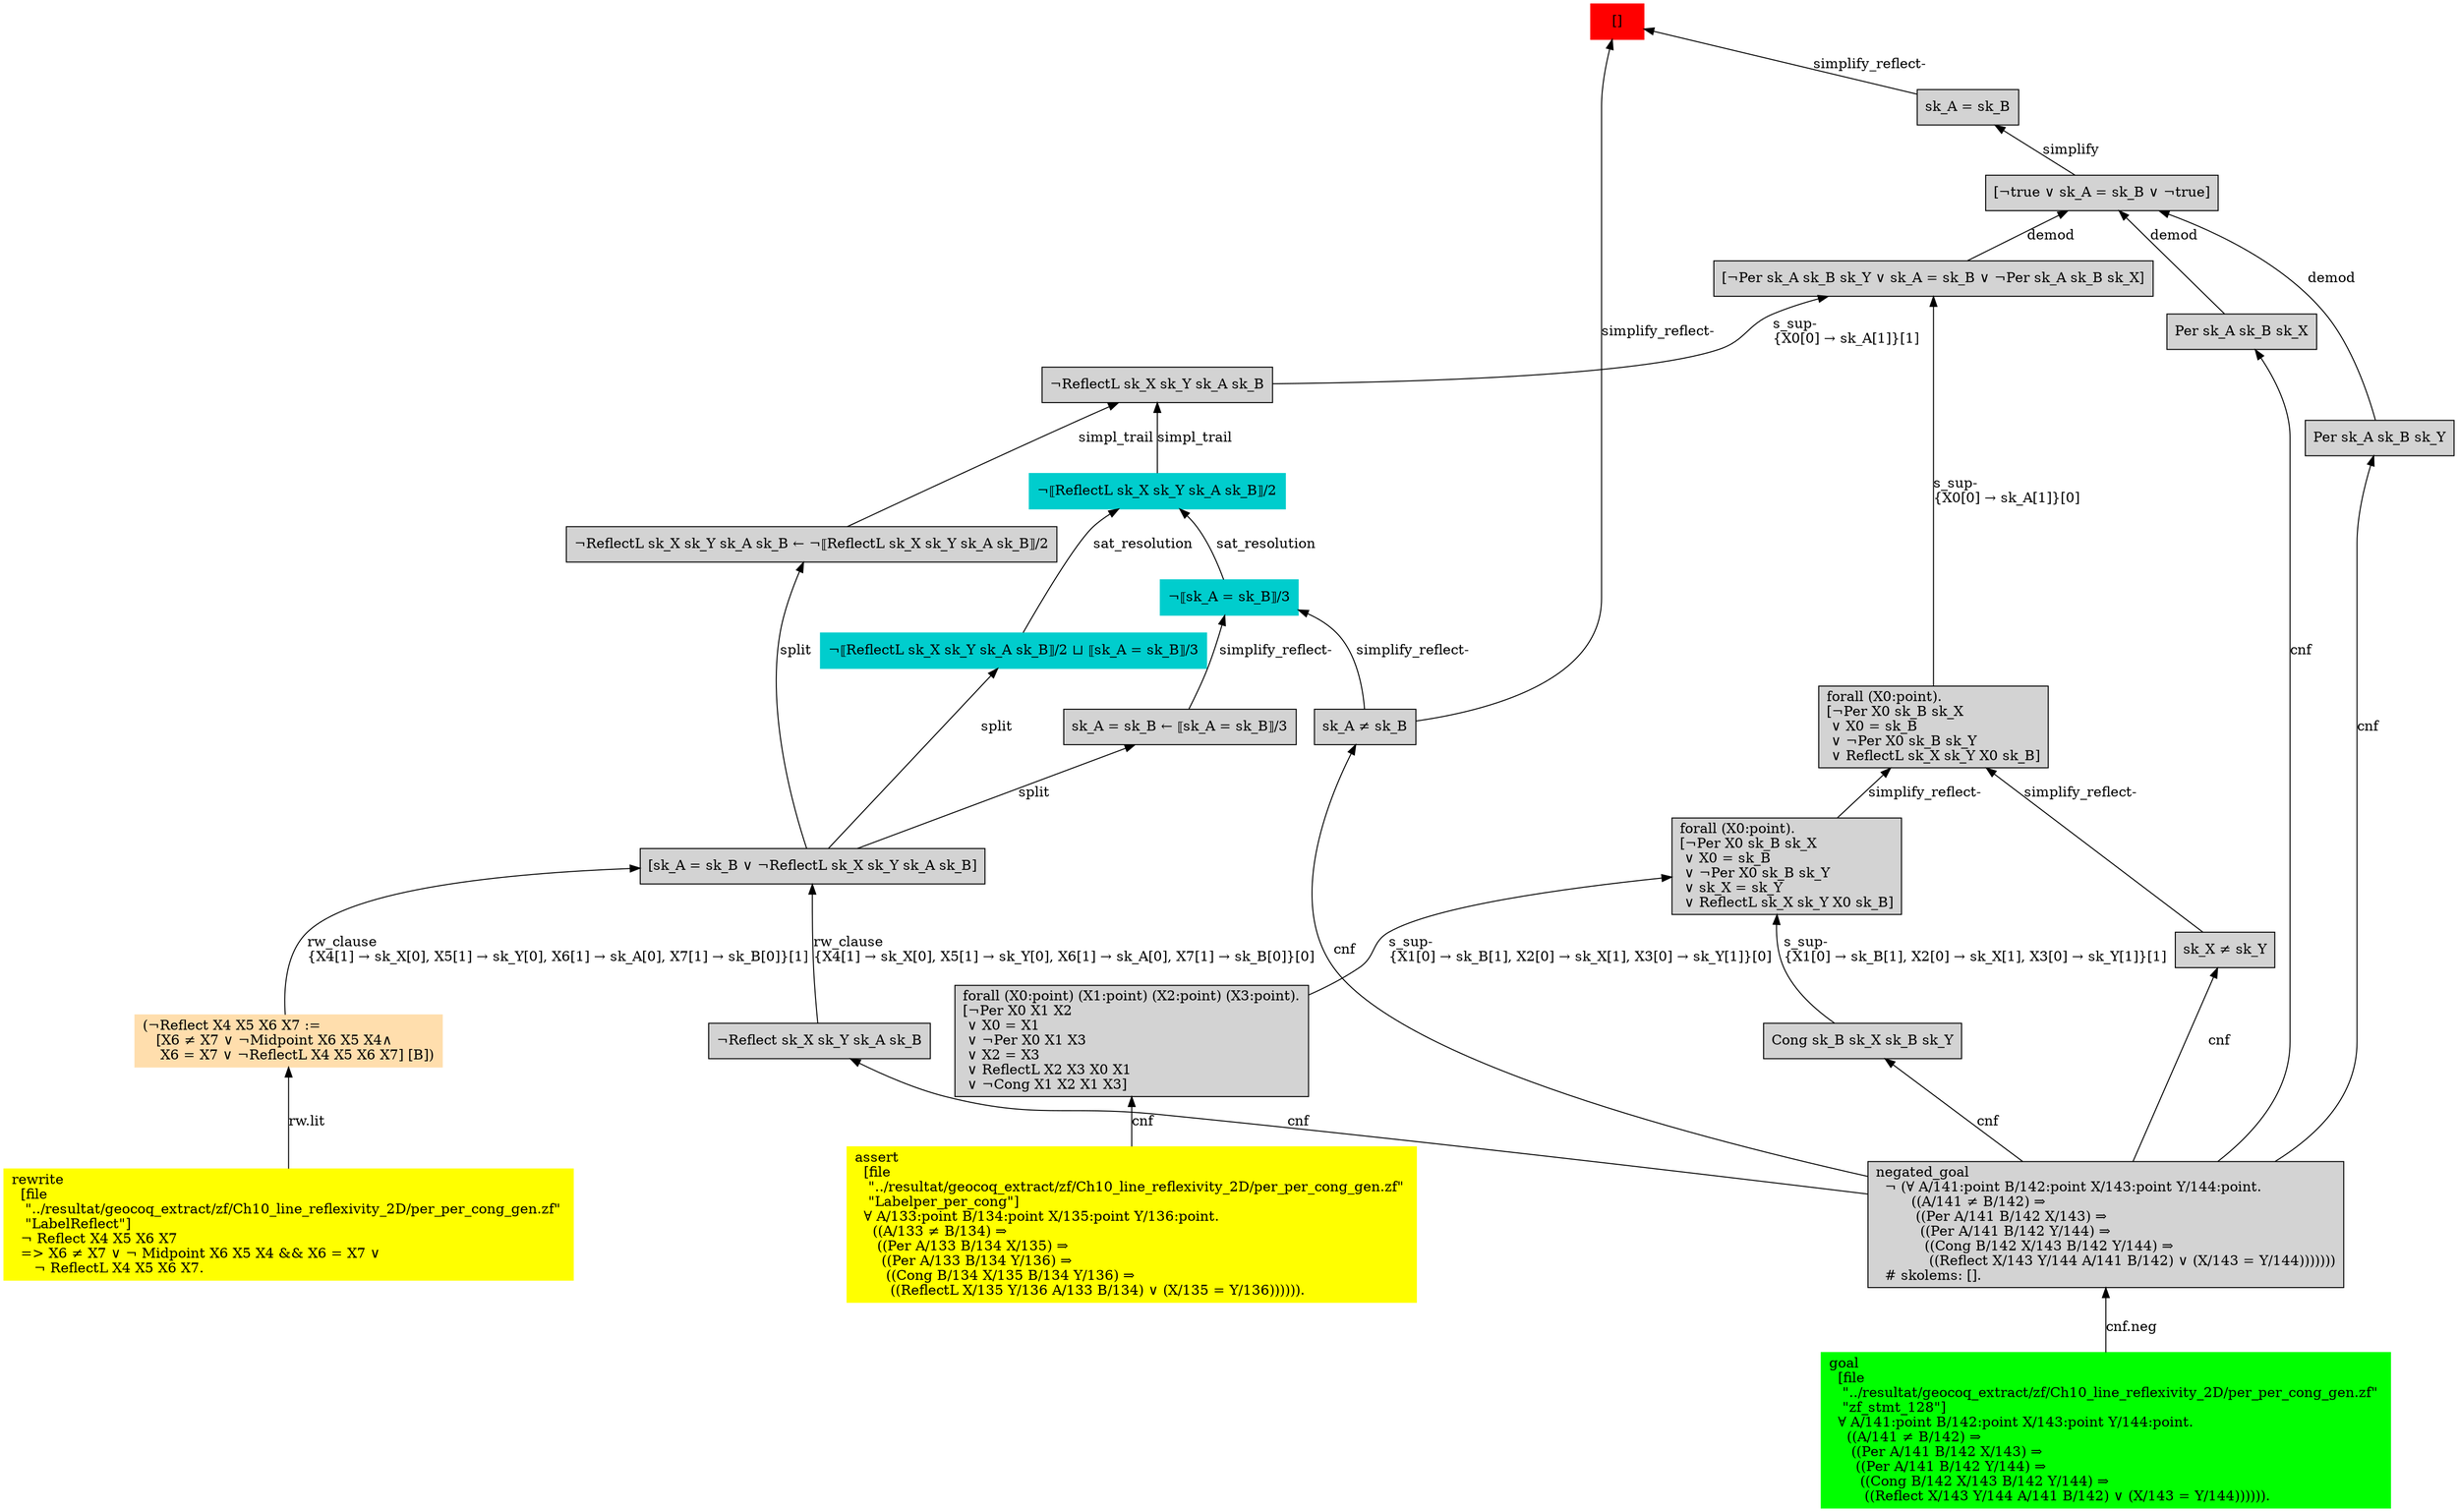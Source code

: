 digraph "unsat_graph" {
  vertex_0 [color=red, label="[]", shape=box, style=filled];
  vertex_0 -> vertex_1 [label="simplify_reflect-", dir="back"];
  vertex_1 [shape=box, label="sk_A ≠ sk_B\l", style=filled];
  vertex_1 -> vertex_2 [label="cnf", dir="back"];
  vertex_2 [shape=box, label="negated_goal\l  ¬ (∀ A/141:point B/142:point X/143:point Y/144:point.\l        ((A/141 ≠ B/142) ⇒\l         ((Per A/141 B/142 X/143) ⇒\l          ((Per A/141 B/142 Y/144) ⇒\l           ((Cong B/142 X/143 B/142 Y/144) ⇒\l            ((Reflect X/143 Y/144 A/141 B/142) ∨ (X/143 = Y/144)))))))\l  # skolems: [].\l", style=filled];
  vertex_2 -> vertex_3 [label="cnf.neg", dir="back"];
  vertex_3 [color=green, shape=box, label="goal\l  [file\l   \"../resultat/geocoq_extract/zf/Ch10_line_reflexivity_2D/per_per_cong_gen.zf\" \l   \"zf_stmt_128\"]\l  ∀ A/141:point B/142:point X/143:point Y/144:point.\l    ((A/141 ≠ B/142) ⇒\l     ((Per A/141 B/142 X/143) ⇒\l      ((Per A/141 B/142 Y/144) ⇒\l       ((Cong B/142 X/143 B/142 Y/144) ⇒\l        ((Reflect X/143 Y/144 A/141 B/142) ∨ (X/143 = Y/144)))))).\l", style=filled];
  vertex_0 -> vertex_4 [label="simplify_reflect-", dir="back"];
  vertex_4 [shape=box, label="sk_A = sk_B\l", style=filled];
  vertex_4 -> vertex_5 [label="simplify", dir="back"];
  vertex_5 [shape=box, label="[¬true ∨ sk_A = sk_B ∨ ¬true]\l", style=filled];
  vertex_5 -> vertex_6 [label="demod", dir="back"];
  vertex_6 [shape=box, label="Per sk_A sk_B sk_X\l", style=filled];
  vertex_6 -> vertex_2 [label="cnf", dir="back"];
  vertex_5 -> vertex_7 [label="demod", dir="back"];
  vertex_7 [shape=box, label="Per sk_A sk_B sk_Y\l", style=filled];
  vertex_7 -> vertex_2 [label="cnf", dir="back"];
  vertex_5 -> vertex_8 [label="demod", dir="back"];
  vertex_8 [shape=box, label="[¬Per sk_A sk_B sk_Y ∨ sk_A = sk_B ∨ ¬Per sk_A sk_B sk_X]\l", style=filled];
  vertex_8 -> vertex_9 [label="s_sup-\l\{X0[0] → sk_A[1]\}[1]\l", dir="back"];
  vertex_9 [shape=box, label="¬ReflectL sk_X sk_Y sk_A sk_B\l", style=filled];
  vertex_9 -> vertex_10 [label="simpl_trail", dir="back"];
  vertex_10 [color=cyan3, shape=box, label="¬⟦ReflectL sk_X sk_Y sk_A sk_B⟧/2\l", style=filled];
  vertex_10 -> vertex_11 [label="sat_resolution", dir="back"];
  vertex_11 [color=cyan3, shape=box, label="¬⟦sk_A = sk_B⟧/3\l", style=filled];
  vertex_11 -> vertex_1 [label="simplify_reflect-", dir="back"];
  vertex_11 -> vertex_12 [label="simplify_reflect-", dir="back"];
  vertex_12 [shape=box, label="sk_A = sk_B ← ⟦sk_A = sk_B⟧/3\l", style=filled];
  vertex_12 -> vertex_13 [label="split", dir="back"];
  vertex_13 [shape=box, label="[sk_A = sk_B ∨ ¬ReflectL sk_X sk_Y sk_A sk_B]\l", style=filled];
  vertex_13 -> vertex_14 [label="rw_clause\l\{X4[1] → sk_X[0], X5[1] → sk_Y[0], X6[1] → sk_A[0], X7[1] → sk_B[0]\}[1]\l", dir="back"];
  vertex_14 [color=navajowhite, shape=box, label="(¬Reflect X4 X5 X6 X7 :=\l   [X6 ≠ X7 ∨ ¬Midpoint X6 X5 X4∧\l    X6 = X7 ∨ ¬ReflectL X4 X5 X6 X7] [B])\l", style=filled];
  vertex_14 -> vertex_15 [label="rw.lit", dir="back"];
  vertex_15 [color=yellow, shape=box, label="rewrite\l  [file\l   \"../resultat/geocoq_extract/zf/Ch10_line_reflexivity_2D/per_per_cong_gen.zf\" \l   \"LabelReflect\"]\l  ¬ Reflect X4 X5 X6 X7\l  =\> X6 ≠ X7 ∨ ¬ Midpoint X6 X5 X4 && X6 = X7 ∨ \l     ¬ ReflectL X4 X5 X6 X7.\l", style=filled];
  vertex_13 -> vertex_16 [label="rw_clause\l\{X4[1] → sk_X[0], X5[1] → sk_Y[0], X6[1] → sk_A[0], X7[1] → sk_B[0]\}[0]\l", dir="back"];
  vertex_16 [shape=box, label="¬Reflect sk_X sk_Y sk_A sk_B\l", style=filled];
  vertex_16 -> vertex_2 [label="cnf", dir="back"];
  vertex_10 -> vertex_17 [label="sat_resolution", dir="back"];
  vertex_17 [color=cyan3, shape=box, label="¬⟦ReflectL sk_X sk_Y sk_A sk_B⟧/2 ⊔ ⟦sk_A = sk_B⟧/3\l", style=filled];
  vertex_17 -> vertex_13 [label="split", dir="back"];
  vertex_9 -> vertex_18 [label="simpl_trail", dir="back"];
  vertex_18 [shape=box, label="¬ReflectL sk_X sk_Y sk_A sk_B ← ¬⟦ReflectL sk_X sk_Y sk_A sk_B⟧/2\l", style=filled];
  vertex_18 -> vertex_13 [label="split", dir="back"];
  vertex_8 -> vertex_19 [label="s_sup-\l\{X0[0] → sk_A[1]\}[0]\l", dir="back"];
  vertex_19 [shape=box, label="forall (X0:point).\l[¬Per X0 sk_B sk_X\l ∨ X0 = sk_B\l ∨ ¬Per X0 sk_B sk_Y\l ∨ ReflectL sk_X sk_Y X0 sk_B]\l", style=filled];
  vertex_19 -> vertex_20 [label="simplify_reflect-", dir="back"];
  vertex_20 [shape=box, label="sk_X ≠ sk_Y\l", style=filled];
  vertex_20 -> vertex_2 [label="cnf", dir="back"];
  vertex_19 -> vertex_21 [label="simplify_reflect-", dir="back"];
  vertex_21 [shape=box, label="forall (X0:point).\l[¬Per X0 sk_B sk_X\l ∨ X0 = sk_B\l ∨ ¬Per X0 sk_B sk_Y\l ∨ sk_X = sk_Y\l ∨ ReflectL sk_X sk_Y X0 sk_B]\l", style=filled];
  vertex_21 -> vertex_22 [label="s_sup-\l\{X1[0] → sk_B[1], X2[0] → sk_X[1], X3[0] → sk_Y[1]\}[0]\l", dir="back"];
  vertex_22 [shape=box, label="forall (X0:point) (X1:point) (X2:point) (X3:point).\l[¬Per X0 X1 X2\l ∨ X0 = X1\l ∨ ¬Per X0 X1 X3\l ∨ X2 = X3\l ∨ ReflectL X2 X3 X0 X1\l ∨ ¬Cong X1 X2 X1 X3]\l", style=filled];
  vertex_22 -> vertex_23 [label="cnf", dir="back"];
  vertex_23 [color=yellow, shape=box, label="assert\l  [file\l   \"../resultat/geocoq_extract/zf/Ch10_line_reflexivity_2D/per_per_cong_gen.zf\" \l   \"Labelper_per_cong\"]\l  ∀ A/133:point B/134:point X/135:point Y/136:point.\l    ((A/133 ≠ B/134) ⇒\l     ((Per A/133 B/134 X/135) ⇒\l      ((Per A/133 B/134 Y/136) ⇒\l       ((Cong B/134 X/135 B/134 Y/136) ⇒\l        ((ReflectL X/135 Y/136 A/133 B/134) ∨ (X/135 = Y/136)))))).\l", style=filled];
  vertex_21 -> vertex_24 [label="s_sup-\l\{X1[0] → sk_B[1], X2[0] → sk_X[1], X3[0] → sk_Y[1]\}[1]\l", dir="back"];
  vertex_24 [shape=box, label="Cong sk_B sk_X sk_B sk_Y\l", style=filled];
  vertex_24 -> vertex_2 [label="cnf", dir="back"];
  }


